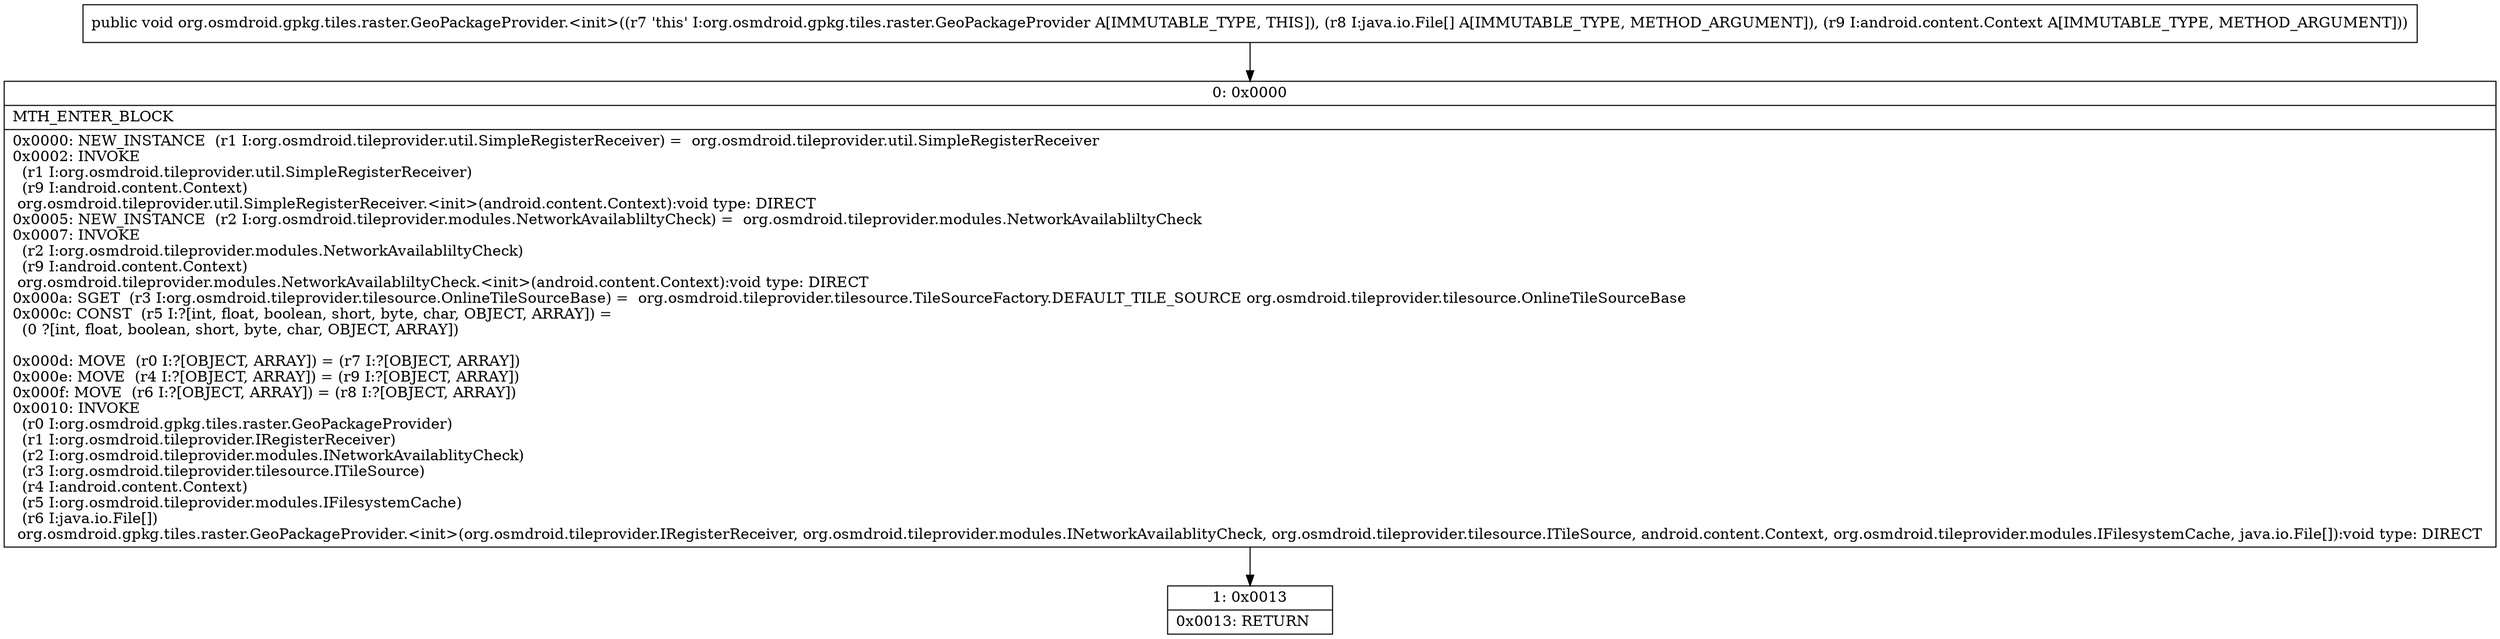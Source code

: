 digraph "CFG fororg.osmdroid.gpkg.tiles.raster.GeoPackageProvider.\<init\>([Ljava\/io\/File;Landroid\/content\/Context;)V" {
Node_0 [shape=record,label="{0\:\ 0x0000|MTH_ENTER_BLOCK\l|0x0000: NEW_INSTANCE  (r1 I:org.osmdroid.tileprovider.util.SimpleRegisterReceiver) =  org.osmdroid.tileprovider.util.SimpleRegisterReceiver \l0x0002: INVOKE  \l  (r1 I:org.osmdroid.tileprovider.util.SimpleRegisterReceiver)\l  (r9 I:android.content.Context)\l org.osmdroid.tileprovider.util.SimpleRegisterReceiver.\<init\>(android.content.Context):void type: DIRECT \l0x0005: NEW_INSTANCE  (r2 I:org.osmdroid.tileprovider.modules.NetworkAvailabliltyCheck) =  org.osmdroid.tileprovider.modules.NetworkAvailabliltyCheck \l0x0007: INVOKE  \l  (r2 I:org.osmdroid.tileprovider.modules.NetworkAvailabliltyCheck)\l  (r9 I:android.content.Context)\l org.osmdroid.tileprovider.modules.NetworkAvailabliltyCheck.\<init\>(android.content.Context):void type: DIRECT \l0x000a: SGET  (r3 I:org.osmdroid.tileprovider.tilesource.OnlineTileSourceBase) =  org.osmdroid.tileprovider.tilesource.TileSourceFactory.DEFAULT_TILE_SOURCE org.osmdroid.tileprovider.tilesource.OnlineTileSourceBase \l0x000c: CONST  (r5 I:?[int, float, boolean, short, byte, char, OBJECT, ARRAY]) = \l  (0 ?[int, float, boolean, short, byte, char, OBJECT, ARRAY])\l \l0x000d: MOVE  (r0 I:?[OBJECT, ARRAY]) = (r7 I:?[OBJECT, ARRAY]) \l0x000e: MOVE  (r4 I:?[OBJECT, ARRAY]) = (r9 I:?[OBJECT, ARRAY]) \l0x000f: MOVE  (r6 I:?[OBJECT, ARRAY]) = (r8 I:?[OBJECT, ARRAY]) \l0x0010: INVOKE  \l  (r0 I:org.osmdroid.gpkg.tiles.raster.GeoPackageProvider)\l  (r1 I:org.osmdroid.tileprovider.IRegisterReceiver)\l  (r2 I:org.osmdroid.tileprovider.modules.INetworkAvailablityCheck)\l  (r3 I:org.osmdroid.tileprovider.tilesource.ITileSource)\l  (r4 I:android.content.Context)\l  (r5 I:org.osmdroid.tileprovider.modules.IFilesystemCache)\l  (r6 I:java.io.File[])\l org.osmdroid.gpkg.tiles.raster.GeoPackageProvider.\<init\>(org.osmdroid.tileprovider.IRegisterReceiver, org.osmdroid.tileprovider.modules.INetworkAvailablityCheck, org.osmdroid.tileprovider.tilesource.ITileSource, android.content.Context, org.osmdroid.tileprovider.modules.IFilesystemCache, java.io.File[]):void type: DIRECT \l}"];
Node_1 [shape=record,label="{1\:\ 0x0013|0x0013: RETURN   \l}"];
MethodNode[shape=record,label="{public void org.osmdroid.gpkg.tiles.raster.GeoPackageProvider.\<init\>((r7 'this' I:org.osmdroid.gpkg.tiles.raster.GeoPackageProvider A[IMMUTABLE_TYPE, THIS]), (r8 I:java.io.File[] A[IMMUTABLE_TYPE, METHOD_ARGUMENT]), (r9 I:android.content.Context A[IMMUTABLE_TYPE, METHOD_ARGUMENT])) }"];
MethodNode -> Node_0;
Node_0 -> Node_1;
}

